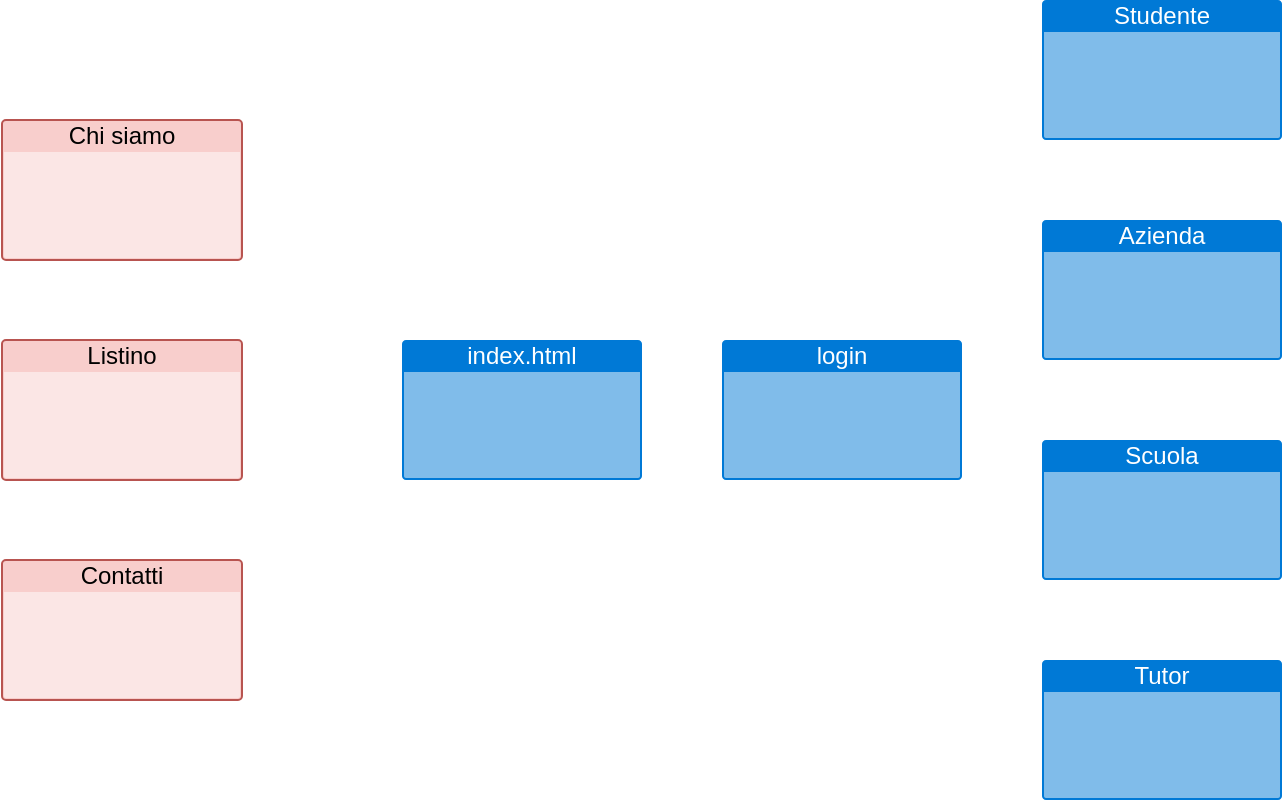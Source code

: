<mxfile version="25.0.3">
  <diagram name="Page-1" id="UWOFtjil2-tlR1KznyY6">
    <mxGraphModel dx="989" dy="537" grid="1" gridSize="10" guides="1" tooltips="1" connect="1" arrows="1" fold="1" page="1" pageScale="1" pageWidth="2000" pageHeight="2000" math="0" shadow="0">
      <root>
        <mxCell id="0" />
        <mxCell id="1" parent="0" />
        <mxCell id="X6c_P8rgpClHV_XiaMZI-3" value="&lt;div&gt;index.html&lt;/div&gt;&lt;div&gt;&lt;br&gt;&lt;/div&gt;" style="html=1;whiteSpace=wrap;strokeColor=none;fillColor=#0079D6;labelPosition=center;verticalLabelPosition=middle;verticalAlign=top;align=center;fontSize=12;outlineConnect=0;spacingTop=-6;fontColor=#FFFFFF;sketch=0;shape=mxgraph.sitemap.page;" vertex="1" parent="1">
          <mxGeometry x="600" y="330" width="120" height="70" as="geometry" />
        </mxCell>
        <mxCell id="X6c_P8rgpClHV_XiaMZI-4" value="Chi siamo" style="html=1;whiteSpace=wrap;strokeColor=#b85450;fillColor=#f8cecc;labelPosition=center;verticalLabelPosition=middle;verticalAlign=top;align=center;fontSize=12;outlineConnect=0;spacingTop=-6;sketch=0;shape=mxgraph.sitemap.page;" vertex="1" parent="1">
          <mxGeometry x="400" y="220" width="120" height="70" as="geometry" />
        </mxCell>
        <mxCell id="X6c_P8rgpClHV_XiaMZI-5" value="&lt;div&gt;Contatti&lt;/div&gt;" style="html=1;whiteSpace=wrap;strokeColor=#b85450;fillColor=#f8cecc;labelPosition=center;verticalLabelPosition=middle;verticalAlign=top;align=center;fontSize=12;outlineConnect=0;spacingTop=-6;sketch=0;shape=mxgraph.sitemap.page;" vertex="1" parent="1">
          <mxGeometry x="400" y="440" width="120" height="70" as="geometry" />
        </mxCell>
        <mxCell id="X6c_P8rgpClHV_XiaMZI-6" value="Listino" style="html=1;whiteSpace=wrap;strokeColor=#b85450;fillColor=#f8cecc;labelPosition=center;verticalLabelPosition=middle;verticalAlign=top;align=center;fontSize=12;outlineConnect=0;spacingTop=-6;sketch=0;shape=mxgraph.sitemap.page;" vertex="1" parent="1">
          <mxGeometry x="400" y="330" width="120" height="70" as="geometry" />
        </mxCell>
        <mxCell id="X6c_P8rgpClHV_XiaMZI-7" value="login" style="html=1;whiteSpace=wrap;strokeColor=none;fillColor=#0079D6;labelPosition=center;verticalLabelPosition=middle;verticalAlign=top;align=center;fontSize=12;outlineConnect=0;spacingTop=-6;fontColor=#FFFFFF;sketch=0;shape=mxgraph.sitemap.page;" vertex="1" parent="1">
          <mxGeometry x="760" y="330" width="120" height="70" as="geometry" />
        </mxCell>
        <mxCell id="X6c_P8rgpClHV_XiaMZI-8" value="Studente" style="html=1;whiteSpace=wrap;strokeColor=none;fillColor=#0079D6;labelPosition=center;verticalLabelPosition=middle;verticalAlign=top;align=center;fontSize=12;outlineConnect=0;spacingTop=-6;fontColor=#FFFFFF;sketch=0;shape=mxgraph.sitemap.page;" vertex="1" parent="1">
          <mxGeometry x="920" y="160" width="120" height="70" as="geometry" />
        </mxCell>
        <mxCell id="X6c_P8rgpClHV_XiaMZI-9" value="Azienda" style="html=1;whiteSpace=wrap;strokeColor=none;fillColor=#0079D6;labelPosition=center;verticalLabelPosition=middle;verticalAlign=top;align=center;fontSize=12;outlineConnect=0;spacingTop=-6;fontColor=#FFFFFF;sketch=0;shape=mxgraph.sitemap.page;" vertex="1" parent="1">
          <mxGeometry x="920" y="270" width="120" height="70" as="geometry" />
        </mxCell>
        <mxCell id="X6c_P8rgpClHV_XiaMZI-10" value="Scuola" style="html=1;whiteSpace=wrap;strokeColor=none;fillColor=#0079D6;labelPosition=center;verticalLabelPosition=middle;verticalAlign=top;align=center;fontSize=12;outlineConnect=0;spacingTop=-6;fontColor=#FFFFFF;sketch=0;shape=mxgraph.sitemap.page;" vertex="1" parent="1">
          <mxGeometry x="920" y="380" width="120" height="70" as="geometry" />
        </mxCell>
        <mxCell id="X6c_P8rgpClHV_XiaMZI-11" value="Tutor" style="html=1;whiteSpace=wrap;strokeColor=none;fillColor=#0079D6;labelPosition=center;verticalLabelPosition=middle;verticalAlign=top;align=center;fontSize=12;outlineConnect=0;spacingTop=-6;fontColor=#FFFFFF;sketch=0;shape=mxgraph.sitemap.page;" vertex="1" parent="1">
          <mxGeometry x="920" y="490" width="120" height="70" as="geometry" />
        </mxCell>
      </root>
    </mxGraphModel>
  </diagram>
</mxfile>
